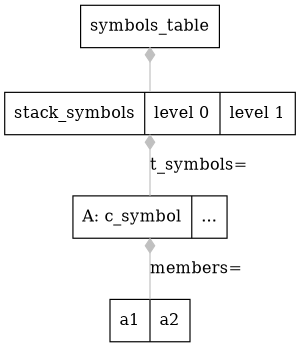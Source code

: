 digraph stack_01 {
//	rankdir=LR;
	size="2,3!";

	node [shape = record];

  ts [label="symbols_table"];

  stack [label="stack_symbols| level 0 | level 1"];
  t_symbols [label="A: c_symbol|..."];

  A [label="a1|a2"];

  ts->stack        [label=""  , dir = "back", color = "gray", arrowtail = "diamond"];
  stack->t_symbols [label="t_symbols=" , dir = "back", color = "gray", arrowtail = "diamond"];
  t_symbols->A     [label="members="   , dir = "back", color = "gray", arrowtail = "diamond"];
}

